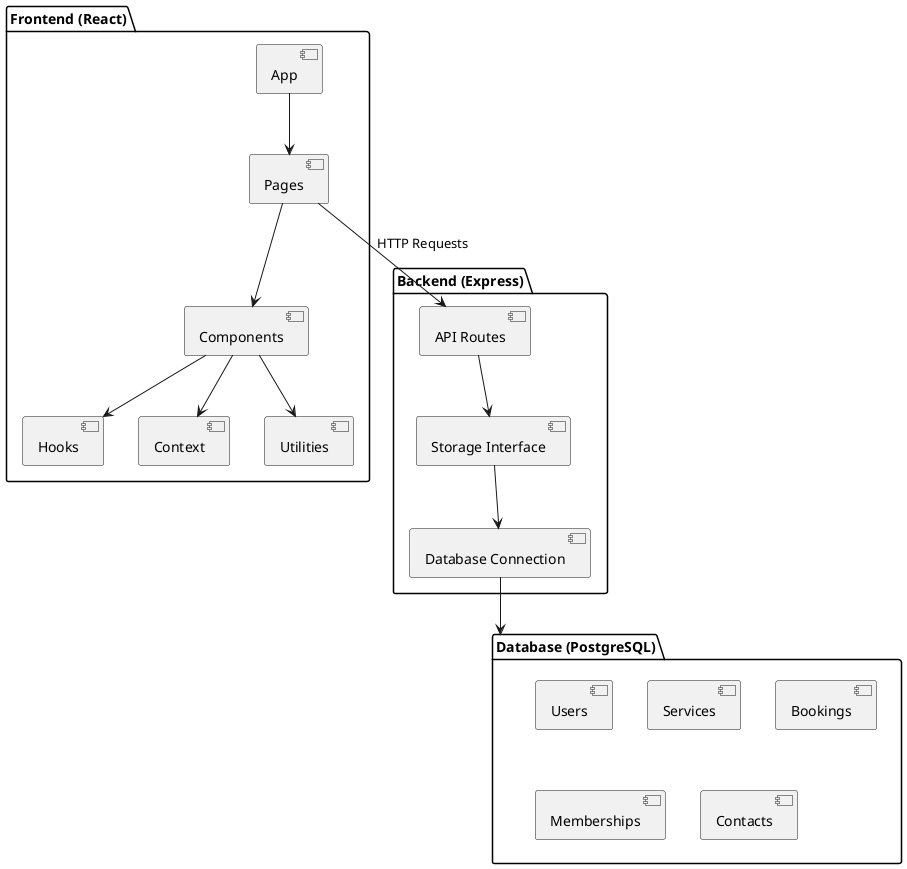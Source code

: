 @startuml
package "Frontend (React)" {
  [App]
  [Pages]
  [Components]
  [Hooks]
  [Context]
  [Utilities]
}

package "Backend (Express)" {
  [API Routes]
  [Storage Interface]
  [Database Connection]
}

package "Database (PostgreSQL)" {
  [Users]
  [Services]
  [Bookings]
  [Memberships]
  [Contacts]
}

[App] --> [Pages]
[Pages] --> [Components]
[Components] --> [Hooks]
[Components] --> [Context]
[Components] --> [Utilities]
[Pages] --> [API Routes] : HTTP Requests
[API Routes] --> [Storage Interface]
[Storage Interface] --> [Database Connection]
[Database Connection] --> [Database (PostgreSQL)]
@enduml